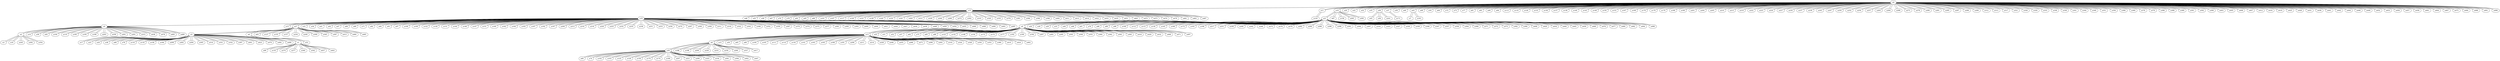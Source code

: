 graph {
n0;
n1;
n2;
n3;
n4;
n5;
n6;
n7;
n8;
n9;
n10;
n11;
n12;
n13;
n14;
n15;
n16;
n17;
n18;
n19;
n20;
n21;
n22;
n23;
n24;
n25;
n26;
n27;
n28;
n29;
n30;
n31;
n32;
n33;
n34;
n35;
n36;
n37;
n38;
n39;
n40;
n41;
n42;
n43;
n44;
n45;
n46;
n47;
n48;
n49;
n50;
n51;
n52;
n53;
n54;
n55;
n56;
n57;
n58;
n59;
n60;
n61;
n62;
n63;
n64;
n65;
n66;
n67;
n68;
n69;
n70;
n71;
n72;
n73;
n74;
n75;
n76;
n77;
n78;
n79;
n80;
n81;
n82;
n83;
n84;
n85;
n86;
n87;
n88;
n89;
n90;
n91;
n92;
n93;
n94;
n95;
n96;
n97;
n98;
n99;
n100;
n101;
n102;
n103;
n104;
n105;
n106;
n107;
n108;
n109;
n110;
n111;
n112;
n113;
n114;
n115;
n116;
n117;
n118;
n119;
n120;
n121;
n122;
n123;
n124;
n125;
n126;
n127;
n128;
n129;
n130;
n131;
n132;
n133;
n134;
n135;
n136;
n137;
n138;
n139;
n140;
n141;
n142;
n143;
n144;
n145;
n146;
n147;
n148;
n149;
n150;
n151;
n152;
n153;
n154;
n155;
n156;
n157;
n158;
n159;
n160;
n161;
n162;
n163;
n164;
n165;
n166;
n167;
n168;
n169;
n170;
n171;
n172;
n173;
n174;
n175;
n176;
n177;
n178;
n179;
n180;
n181;
n182;
n183;
n184;
n185;
n186;
n187;
n188;
n189;
n190;
n191;
n192;
n193;
n194;
n195;
n196;
n197;
n198;
n199;
n200;
n201;
n202;
n203;
n204;
n205;
n206;
n207;
n208;
n209;
n210;
n211;
n212;
n213;
n214;
n215;
n216;
n217;
n218;
n219;
n220;
n221;
n222;
n223;
n224;
n225;
n226;
n227;
n228;
n229;
n230;
n231;
n232;
n233;
n234;
n235;
n236;
n237;
n238;
n239;
n240;
n241;
n242;
n243;
n244;
n245;
n246;
n247;
n248;
n249;
n250;
n251;
n252;
n253;
n254;
n255;
n256;
n257;
n258;
n259;
n260;
n261;
n262;
n263;
n264;
n265;
n266;
n267;
n268;
n269;
n270;
n271;
n272;
n273;
n274;
n275;
n276;
n277;
n278;
n279;
n280;
n281;
n282;
n283;
n284;
n285;
n286;
n287;
n288;
n289;
n290;
n291;
n292;
n293;
n294;
n295;
n296;
n297;
n298;
n299;
n300;
n301;
n302;
n303;
n304;
n305;
n306;
n307;
n308;
n309;
n310;
n311;
n312;
n313;
n314;
n315;
n316;
n317;
n318;
n319;
n320;
n321;
n322;
n323;
n324;
n325;
n326;
n327;
n328;
n329;
n330;
n331;
n332;
n333;
n334;
n335;
n336;
n337;
n338;
n339;
n340;
n341;
n342;
n343;
n344;
n345;
n346;
n347;
n348;
n349;
n350;
n351;
n352;
n353;
n354;
n355;
n356;
n357;
n358;
n359;
n360;
n361;
n362;
n363;
n364;
n365;
n366;
n367;
n368;
n369;
n370;
n371;
n372;
n373;
n374;
n375;
n376;
n377;
n378;
n379;
n380;
n381;
n382;
n383;
n384;
n385;
n386;
n387;
n388;
n389;
n390;
n391;
n392;
n393;
n394;
n395;
n396;
n397;
n398;
n399;
n400;
n401;
n402;
n403;
n404;
n405;
n406;
n407;
n408;
n409;
n410;
n411;
n412;
n413;
n414;
n415;
n416;
n417;
n418;
n419;
n420;
n421;
n422;
n423;
n424;
n425;
n426;
n427;
n428;
n429;
n430;
n431;
n432;
n433;
n434;
n435;
n436;
n437;
n438;
n439;
n440;
n441;
n442;
n443;
n444;
n445;
n446;
n447;
n448;
n449;
n450;
n451;
n452;
n453;
n454;
n455;
n456;
n457;
n458;
n459;
n460;
n461;
n462;
n463;
n464;
n465;
n466;
n467;
n468;
n469;
n470;
n471;
n472;
n473;
n474;
n475;
n476;
n477;
n478;
n479;
n480;
n481;
n482;
n483;
n484;
n485;
n486;
n487;
n488;
n489;
n490;
n491;
n492;
n493;
n494;
n495;
n496;
n497;
n498;
n499;
n0 -- n37;
n0 -- n391;
n0 -- n250;
n0 -- n386;
n0 -- n169;
n0 -- n43;
n0 -- n178;
n0 -- n189;
n0 -- n49;
n0 -- n406;
n0 -- n419;
n0 -- n179;
n0 -- n496;
n0 -- n467;
n0 -- n81;
n0 -- n312;
n0 -- n64;
n0 -- n94;
n0 -- n388;
n0 -- n40;
n0 -- n149;
n0 -- n237;
n0 -- n83;
n0 -- n441;
n0 -- n22;
n0 -- n268;
n0 -- n341;
n0 -- n223;
n0 -- n36;
n0 -- n205;
n0 -- n176;
n0 -- n210;
n0 -- n138;
n0 -- n215;
n0 -- n77;
n0 -- n349;
n0 -- n133;
n0 -- n452;
n0 -- n461;
n0 -- n143;
n0 -- n288;
n0 -- n137;
n0 -- n378;
n0 -- n399;
n0 -- n475;
n0 -- n278;
n0 -- n188;
n0 -- n449;
n0 -- n457;
n0 -- n453;
n0 -- n313;
n0 -- n119;
n0 -- n35;
n0 -- n392;
n0 -- n412;
n0 -- n389;
n0 -- n20;
n0 -- n444;
n0 -- n19;
n0 -- n369;
n0 -- n11;
n0 -- n326;
n0 -- n243;
n0 -- n366;
n0 -- n280;
n0 -- n10;
n0 -- n287;
n0 -- n264;
n0 -- n416;
n0 -- n329;
n0 -- n442;
n0 -- n321;
n0 -- n486;
n0 -- n436;
n0 -- n333;
n0 -- n227;
n0 -- n491;
n0 -- n446;
n0 -- n136;
n0 -- n273;
n0 -- n204;
n0 -- n431;
n0 -- n73;
n0 -- n32;
n0 -- n247;
n0 -- n254;
n0 -- n458;
n0 -- n356;
n0 -- n113;
n0 -- n317;
n0 -- n222;
n0 -- n230;
n0 -- n140;
n0 -- n39;
n0 -- n263;
n0 -- n403;
n0 -- n351;
n0 -- n252;
n0 -- n150;
n0 -- n281;
n0 -- n126;
n0 -- n336;
n0 -- n201;
n0 -- n379;
n0 -- n224;
n0 -- n289;
n0 -- n285;
n0 -- n54;
n0 -- n90;
n0 -- n167;
n0 -- n72;
n0 -- n484;
n0 -- n153;
n0 -- n407;
n0 -- n405;
n0 -- n219;
n0 -- n456;
n0 -- n344;
n0 -- n428;
n0 -- n239;
n0 -- n338;
n0 -- n257;
n0 -- n464;
n0 -- n425;
n1 -- n6;
n1 -- n277;
n1 -- n342;
n1 -- n99;
n1 -- n135;
n1 -- n437;
n1 -- n443;
n1 -- n274;
n1 -- n340;
n2 -- n4;
n2 -- n16;
n2 -- n245;
n2 -- n354;
n2 -- n292;
n2 -- n3;
n3 -- n2;
n4 -- n258;
n4 -- n489;
n4 -- n104;
n4 -- n2;
n4 -- n291;
n4 -- n185;
n4 -- n261;
n4 -- n438;
n4 -- n315;
n4 -- n199;
n4 -- n195;
n4 -- n92;
n4 -- n203;
n4 -- n18;
n4 -- n110;
n4 -- n59;
n4 -- n14;
n4 -- n485;
n4 -- n478;
n5 -- n118;
n5 -- n184;
n5 -- n116;
n5 -- n66;
n5 -- n158;
n5 -- n332;
n5 -- n470;
n5 -- n27;
n5 -- n17;
n5 -- n208;
n5 -- n401;
n5 -- n423;
n5 -- n78;
n5 -- n397;
n5 -- n24;
n5 -- n262;
n5 -- n492;
n5 -- n305;
n5 -- n38;
n5 -- n331;
n5 -- n294;
n5 -- n314;
n5 -- n23;
n5 -- n499;
n6 -- n1;
n6 -- n53;
n6 -- n27;
n7 -- n43;
n8 -- n260;
n8 -- n30;
n8 -- n209;
n8 -- n186;
n8 -- n417;
n8 -- n13;
n8 -- n226;
n8 -- n233;
n8 -- n198;
n8 -- n259;
n8 -- n337;
n9 -- n295;
n9 -- n194;
n9 -- n21;
n9 -- n418;
n9 -- n267;
n9 -- n123;
n9 -- n51;
n9 -- n132;
n9 -- n13;
n9 -- n355;
n9 -- n57;
n9 -- n303;
n9 -- n471;
n9 -- n154;
n9 -- n363;
n9 -- n360;
n9 -- n52;
n9 -- n283;
n9 -- n365;
n9 -- n190;
n9 -- n148;
n9 -- n432;
n9 -- n62;
n9 -- n85;
n9 -- n182;
n9 -- n497;
n9 -- n429;
n9 -- n362;
n9 -- n468;
n9 -- n173;
n9 -- n75;
n9 -- n25;
n9 -- n177;
n9 -- n175;
n9 -- n89;
n9 -- n306;
n10 -- n422;
n10 -- n414;
n10 -- n463;
n10 -- n107;
n10 -- n117;
n10 -- n473;
n10 -- n384;
n10 -- n310;
n10 -- n398;
n10 -- n487;
n10 -- n472;
n10 -- n70;
n10 -- n212;
n10 -- n244;
n10 -- n451;
n10 -- n435;
n10 -- n101;
n10 -- n396;
n10 -- n98;
n10 -- n202;
n10 -- n376;
n10 -- n0;
n10 -- n335;
n10 -- n121;
n10 -- n411;
n10 -- n58;
n10 -- n18;
n10 -- n139;
n10 -- n55;
n10 -- n381;
n10 -- n229;
n10 -- n142;
n10 -- n272;
n10 -- n152;
n10 -- n302;
n10 -- n413;
n10 -- n269;
n10 -- n320;
n10 -- n409;
n10 -- n479;
n10 -- n93;
n10 -- n67;
n10 -- n79;
n10 -- n474;
n10 -- n95;
n10 -- n46;
n10 -- n120;
n10 -- n481;
n10 -- n161;
n10 -- n483;
n10 -- n433;
n11 -- n0;
n11 -- n124;
n12 -- n18;
n13 -- n65;
n13 -- n111;
n13 -- n211;
n13 -- n50;
n13 -- n105;
n13 -- n248;
n13 -- n168;
n13 -- n181;
n13 -- n255;
n13 -- n462;
n13 -- n100;
n13 -- n134;
n13 -- n350;
n13 -- n9;
n13 -- n15;
n13 -- n80;
n13 -- n324;
n13 -- n114;
n13 -- n353;
n13 -- n206;
n13 -- n293;
n13 -- n290;
n13 -- n424;
n13 -- n165;
n13 -- n328;
n13 -- n319;
n13 -- n410;
n13 -- n214;
n13 -- n380;
n13 -- n163;
n13 -- n271;
n13 -- n266;
n13 -- n8;
n13 -- n141;
n13 -- n228;
n14 -- n4;
n15 -- n13;
n16 -- n2;
n17 -- n5;
n18 -- n82;
n18 -- n164;
n18 -- n183;
n18 -- n4;
n18 -- n297;
n18 -- n31;
n18 -- n187;
n18 -- n131;
n18 -- n200;
n18 -- n421;
n18 -- n236;
n18 -- n147;
n18 -- n10;
n18 -- n197;
n18 -- n385;
n18 -- n162;
n18 -- n68;
n18 -- n253;
n18 -- n348;
n18 -- n454;
n18 -- n160;
n18 -- n213;
n18 -- n251;
n18 -- n218;
n18 -- n300;
n18 -- n404;
n18 -- n42;
n18 -- n439;
n18 -- n466;
n18 -- n256;
n18 -- n455;
n18 -- n41;
n18 -- n235;
n18 -- n216;
n18 -- n490;
n18 -- n122;
n18 -- n144;
n18 -- n427;
n18 -- n232;
n18 -- n343;
n18 -- n493;
n18 -- n91;
n18 -- n34;
n18 -- n69;
n18 -- n495;
n18 -- n220;
n18 -- n151;
n18 -- n352;
n18 -- n27;
n18 -- n393;
n18 -- n109;
n18 -- n400;
n18 -- n106;
n18 -- n448;
n18 -- n192;
n18 -- n359;
n18 -- n12;
n18 -- n84;
n18 -- n426;
n18 -- n97;
n18 -- n225;
n18 -- n367;
n18 -- n370;
n18 -- n488;
n18 -- n318;
n18 -- n383;
n18 -- n430;
n18 -- n377;
n18 -- n270;
n18 -- n311;
n18 -- n71;
n18 -- n374;
n18 -- n375;
n18 -- n146;
n18 -- n128;
n18 -- n450;
n18 -- n322;
n18 -- n309;
n18 -- n47;
n19 -- n0;
n19 -- n21;
n19 -- n87;
n19 -- n265;
n19 -- n395;
n19 -- n156;
n20 -- n0;
n21 -- n358;
n21 -- n279;
n21 -- n477;
n21 -- n420;
n21 -- n242;
n21 -- n346;
n21 -- n19;
n21 -- n327;
n21 -- n307;
n21 -- n96;
n21 -- n115;
n21 -- n482;
n21 -- n296;
n21 -- n108;
n21 -- n316;
n21 -- n130;
n21 -- n26;
n21 -- n323;
n21 -- n372;
n21 -- n29;
n21 -- n434;
n21 -- n469;
n21 -- n373;
n21 -- n282;
n21 -- n304;
n21 -- n301;
n21 -- n48;
n21 -- n231;
n21 -- n86;
n21 -- n347;
n21 -- n88;
n21 -- n284;
n21 -- n275;
n21 -- n364;
n21 -- n339;
n21 -- n276;
n21 -- n498;
n21 -- n238;
n21 -- n246;
n21 -- n9;
n21 -- n193;
n21 -- n494;
n21 -- n330;
n21 -- n390;
n21 -- n286;
n21 -- n440;
n21 -- n371;
n21 -- n166;
n21 -- n145;
n21 -- n112;
n21 -- n368;
n21 -- n382;
n21 -- n196;
n21 -- n298;
n21 -- n240;
n21 -- n408;
n21 -- n76;
n21 -- n28;
n21 -- n172;
n21 -- n476;
n21 -- n445;
n21 -- n44;
n21 -- n61;
n21 -- n480;
n21 -- n217;
n21 -- n459;
n21 -- n33;
n21 -- n357;
n22 -- n0;
n23 -- n5;
n24 -- n5;
n25 -- n9;
n26 -- n21;
n27 -- n63;
n27 -- n308;
n27 -- n249;
n27 -- n157;
n27 -- n155;
n27 -- n234;
n27 -- n415;
n27 -- n6;
n27 -- n460;
n27 -- n18;
n27 -- n5;
n27 -- n345;
n27 -- n465;
n27 -- n127;
n27 -- n387;
n28 -- n21;
n29 -- n21;
n30 -- n129;
n30 -- n74;
n30 -- n221;
n30 -- n325;
n30 -- n170;
n30 -- n159;
n30 -- n447;
n30 -- n125;
n30 -- n180;
n30 -- n334;
n30 -- n102;
n30 -- n60;
n30 -- n207;
n30 -- n299;
n30 -- n394;
n30 -- n8;
n30 -- n402;
n30 -- n361;
n30 -- n103;
n30 -- n174;
n31 -- n18;
n32 -- n0;
n33 -- n21;
n34 -- n18;
n35 -- n0;
n36 -- n241;
n36 -- n0;
n36 -- n56;
n36 -- n45;
n37 -- n171;
n37 -- n0;
n38 -- n5;
n39 -- n0;
n40 -- n0;
n41 -- n18;
n42 -- n18;
n43 -- n191;
n43 -- n7;
n43 -- n0;
n44 -- n21;
n45 -- n36;
n46 -- n10;
n47 -- n18;
n48 -- n21;
n49 -- n0;
n50 -- n13;
n51 -- n9;
n52 -- n9;
n53 -- n6;
n54 -- n0;
n55 -- n10;
n56 -- n36;
n57 -- n9;
n58 -- n10;
n59 -- n4;
n60 -- n30;
n61 -- n21;
n62 -- n9;
n63 -- n27;
n64 -- n0;
n65 -- n13;
n66 -- n5;
n67 -- n10;
n68 -- n18;
n69 -- n18;
n70 -- n10;
n71 -- n18;
n72 -- n0;
n73 -- n0;
n74 -- n30;
n75 -- n9;
n76 -- n21;
n77 -- n0;
n78 -- n5;
n79 -- n10;
n80 -- n13;
n81 -- n0;
n82 -- n18;
n83 -- n0;
n84 -- n18;
n85 -- n9;
n86 -- n21;
n87 -- n19;
n88 -- n21;
n89 -- n9;
n90 -- n0;
n91 -- n18;
n92 -- n4;
n93 -- n10;
n94 -- n0;
n95 -- n10;
n96 -- n21;
n97 -- n18;
n98 -- n10;
n99 -- n1;
n100 -- n13;
n101 -- n10;
n102 -- n30;
n103 -- n30;
n104 -- n4;
n105 -- n13;
n106 -- n18;
n107 -- n10;
n108 -- n21;
n109 -- n18;
n110 -- n4;
n111 -- n13;
n112 -- n21;
n113 -- n0;
n114 -- n13;
n115 -- n21;
n116 -- n5;
n117 -- n10;
n118 -- n5;
n119 -- n0;
n120 -- n10;
n121 -- n10;
n122 -- n18;
n123 -- n9;
n124 -- n11;
n125 -- n30;
n126 -- n0;
n127 -- n27;
n128 -- n18;
n129 -- n30;
n130 -- n21;
n131 -- n18;
n132 -- n9;
n133 -- n0;
n134 -- n13;
n135 -- n1;
n136 -- n0;
n137 -- n0;
n138 -- n0;
n139 -- n10;
n140 -- n0;
n141 -- n13;
n142 -- n10;
n143 -- n0;
n144 -- n18;
n145 -- n21;
n146 -- n18;
n147 -- n18;
n148 -- n9;
n149 -- n0;
n150 -- n0;
n151 -- n18;
n152 -- n10;
n153 -- n0;
n154 -- n9;
n155 -- n27;
n156 -- n19;
n157 -- n27;
n158 -- n5;
n159 -- n30;
n160 -- n18;
n161 -- n10;
n162 -- n18;
n163 -- n13;
n164 -- n18;
n165 -- n13;
n166 -- n21;
n167 -- n0;
n168 -- n13;
n169 -- n0;
n170 -- n30;
n171 -- n37;
n172 -- n21;
n173 -- n9;
n174 -- n30;
n175 -- n9;
n176 -- n0;
n177 -- n9;
n178 -- n0;
n179 -- n0;
n180 -- n30;
n181 -- n13;
n182 -- n9;
n183 -- n18;
n184 -- n5;
n185 -- n4;
n186 -- n8;
n187 -- n18;
n188 -- n0;
n189 -- n0;
n190 -- n9;
n191 -- n43;
n192 -- n18;
n193 -- n21;
n194 -- n9;
n195 -- n4;
n196 -- n21;
n197 -- n18;
n198 -- n8;
n199 -- n4;
n200 -- n18;
n201 -- n0;
n202 -- n10;
n203 -- n4;
n204 -- n0;
n205 -- n0;
n206 -- n13;
n207 -- n30;
n208 -- n5;
n209 -- n8;
n210 -- n0;
n211 -- n13;
n212 -- n10;
n213 -- n18;
n214 -- n13;
n215 -- n0;
n216 -- n18;
n217 -- n21;
n218 -- n18;
n219 -- n0;
n220 -- n18;
n221 -- n30;
n222 -- n0;
n223 -- n0;
n224 -- n0;
n225 -- n18;
n226 -- n8;
n227 -- n0;
n228 -- n13;
n229 -- n10;
n230 -- n0;
n231 -- n21;
n232 -- n18;
n233 -- n8;
n234 -- n27;
n235 -- n18;
n236 -- n18;
n237 -- n0;
n238 -- n21;
n239 -- n0;
n240 -- n21;
n241 -- n36;
n242 -- n21;
n243 -- n0;
n244 -- n10;
n245 -- n2;
n246 -- n21;
n247 -- n0;
n248 -- n13;
n249 -- n27;
n250 -- n0;
n251 -- n18;
n252 -- n0;
n253 -- n18;
n254 -- n0;
n255 -- n13;
n256 -- n18;
n257 -- n0;
n258 -- n4;
n259 -- n8;
n260 -- n8;
n261 -- n4;
n262 -- n5;
n263 -- n0;
n264 -- n0;
n265 -- n19;
n266 -- n13;
n267 -- n9;
n268 -- n0;
n269 -- n10;
n270 -- n18;
n271 -- n13;
n272 -- n10;
n273 -- n0;
n274 -- n1;
n275 -- n21;
n276 -- n21;
n277 -- n1;
n278 -- n0;
n279 -- n21;
n280 -- n0;
n281 -- n0;
n282 -- n21;
n283 -- n9;
n284 -- n21;
n285 -- n0;
n286 -- n21;
n287 -- n0;
n288 -- n0;
n289 -- n0;
n290 -- n13;
n291 -- n4;
n292 -- n2;
n293 -- n13;
n294 -- n5;
n295 -- n9;
n296 -- n21;
n297 -- n18;
n298 -- n21;
n299 -- n30;
n300 -- n18;
n301 -- n21;
n302 -- n10;
n303 -- n9;
n304 -- n21;
n305 -- n5;
n306 -- n9;
n307 -- n21;
n308 -- n27;
n309 -- n18;
n310 -- n10;
n311 -- n18;
n312 -- n0;
n313 -- n0;
n314 -- n5;
n315 -- n4;
n316 -- n21;
n317 -- n0;
n318 -- n18;
n319 -- n13;
n320 -- n10;
n321 -- n0;
n322 -- n18;
n323 -- n21;
n324 -- n13;
n325 -- n30;
n326 -- n0;
n327 -- n21;
n328 -- n13;
n329 -- n0;
n330 -- n21;
n331 -- n5;
n332 -- n5;
n333 -- n0;
n334 -- n30;
n335 -- n10;
n336 -- n0;
n337 -- n8;
n338 -- n0;
n339 -- n21;
n340 -- n1;
n341 -- n0;
n342 -- n1;
n343 -- n18;
n344 -- n0;
n345 -- n27;
n346 -- n21;
n347 -- n21;
n348 -- n18;
n349 -- n0;
n350 -- n13;
n351 -- n0;
n352 -- n18;
n353 -- n13;
n354 -- n2;
n355 -- n9;
n356 -- n0;
n357 -- n21;
n358 -- n21;
n359 -- n18;
n360 -- n9;
n361 -- n30;
n362 -- n9;
n363 -- n9;
n364 -- n21;
n365 -- n9;
n366 -- n0;
n367 -- n18;
n368 -- n21;
n369 -- n0;
n370 -- n18;
n371 -- n21;
n372 -- n21;
n373 -- n21;
n374 -- n18;
n375 -- n18;
n376 -- n10;
n377 -- n18;
n378 -- n0;
n379 -- n0;
n380 -- n13;
n381 -- n10;
n382 -- n21;
n383 -- n18;
n384 -- n10;
n385 -- n18;
n386 -- n0;
n387 -- n27;
n388 -- n0;
n389 -- n0;
n390 -- n21;
n391 -- n0;
n392 -- n0;
n393 -- n18;
n394 -- n30;
n395 -- n19;
n396 -- n10;
n397 -- n5;
n398 -- n10;
n399 -- n0;
n400 -- n18;
n401 -- n5;
n402 -- n30;
n403 -- n0;
n404 -- n18;
n405 -- n0;
n406 -- n0;
n407 -- n0;
n408 -- n21;
n409 -- n10;
n410 -- n13;
n411 -- n10;
n412 -- n0;
n413 -- n10;
n414 -- n10;
n415 -- n27;
n416 -- n0;
n417 -- n8;
n418 -- n9;
n419 -- n0;
n420 -- n21;
n421 -- n18;
n422 -- n10;
n423 -- n5;
n424 -- n13;
n425 -- n0;
n426 -- n18;
n427 -- n18;
n428 -- n0;
n429 -- n9;
n430 -- n18;
n431 -- n0;
n432 -- n9;
n433 -- n10;
n434 -- n21;
n435 -- n10;
n436 -- n0;
n437 -- n1;
n438 -- n4;
n439 -- n18;
n440 -- n21;
n441 -- n0;
n442 -- n0;
n443 -- n1;
n444 -- n0;
n445 -- n21;
n446 -- n0;
n447 -- n30;
n448 -- n18;
n449 -- n0;
n450 -- n18;
n451 -- n10;
n452 -- n0;
n453 -- n0;
n454 -- n18;
n455 -- n18;
n456 -- n0;
n457 -- n0;
n458 -- n0;
n459 -- n21;
n460 -- n27;
n461 -- n0;
n462 -- n13;
n463 -- n10;
n464 -- n0;
n465 -- n27;
n466 -- n18;
n467 -- n0;
n468 -- n9;
n469 -- n21;
n470 -- n5;
n471 -- n9;
n472 -- n10;
n473 -- n10;
n474 -- n10;
n475 -- n0;
n476 -- n21;
n477 -- n21;
n478 -- n4;
n479 -- n10;
n480 -- n21;
n481 -- n10;
n482 -- n21;
n483 -- n10;
n484 -- n0;
n485 -- n4;
n486 -- n0;
n487 -- n10;
n488 -- n18;
n489 -- n4;
n490 -- n18;
n491 -- n0;
n492 -- n5;
n493 -- n18;
n494 -- n21;
n495 -- n18;
n496 -- n0;
n497 -- n9;
n498 -- n21;
n499 -- n5;
}
